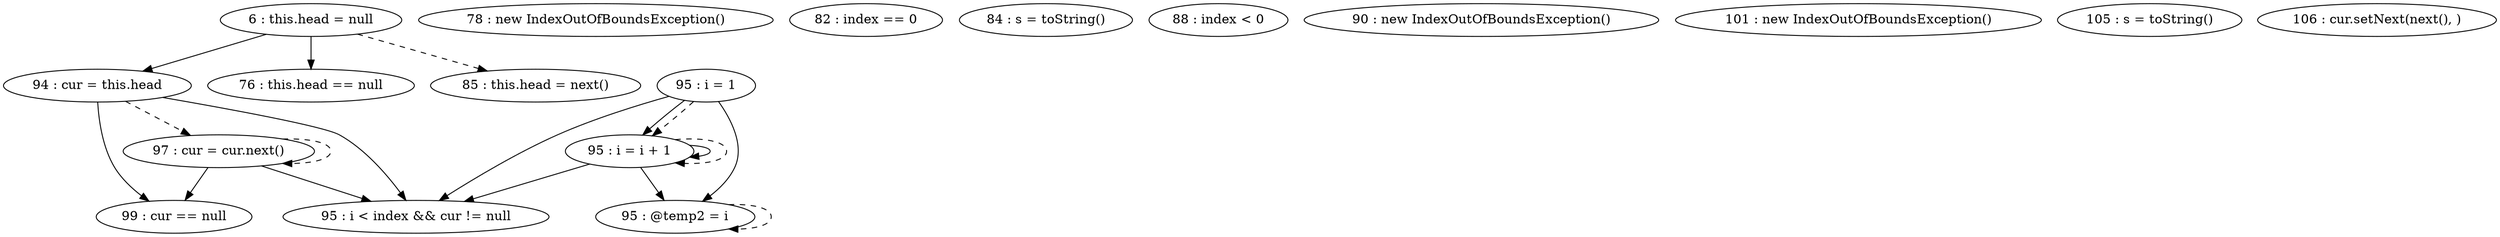 digraph G {
"6 : this.head = null"
"6 : this.head = null" -> "94 : cur = this.head"
"6 : this.head = null" -> "76 : this.head == null"
"6 : this.head = null" -> "85 : this.head = next()" [style=dashed]
"76 : this.head == null"
"78 : new IndexOutOfBoundsException()"
"82 : index == 0"
"84 : s = toString()"
"85 : this.head = next()"
"88 : index < 0"
"90 : new IndexOutOfBoundsException()"
"94 : cur = this.head"
"94 : cur = this.head" -> "99 : cur == null"
"94 : cur = this.head" -> "95 : i < index && cur != null"
"94 : cur = this.head" -> "97 : cur = cur.next()" [style=dashed]
"95 : i = 1"
"95 : i = 1" -> "95 : i < index && cur != null"
"95 : i = 1" -> "95 : @temp2 = i"
"95 : i = 1" -> "95 : i = i + 1"
"95 : i = 1" -> "95 : i = i + 1" [style=dashed]
"95 : i < index && cur != null"
"97 : cur = cur.next()"
"97 : cur = cur.next()" -> "99 : cur == null"
"97 : cur = cur.next()" -> "95 : i < index && cur != null"
"97 : cur = cur.next()" -> "97 : cur = cur.next()" [style=dashed]
"95 : @temp2 = i"
"95 : @temp2 = i" -> "95 : @temp2 = i" [style=dashed]
"95 : i = i + 1"
"95 : i = i + 1" -> "95 : i < index && cur != null"
"95 : i = i + 1" -> "95 : @temp2 = i"
"95 : i = i + 1" -> "95 : i = i + 1"
"95 : i = i + 1" -> "95 : i = i + 1" [style=dashed]
"99 : cur == null"
"101 : new IndexOutOfBoundsException()"
"105 : s = toString()"
"106 : cur.setNext(next(), )"
}
